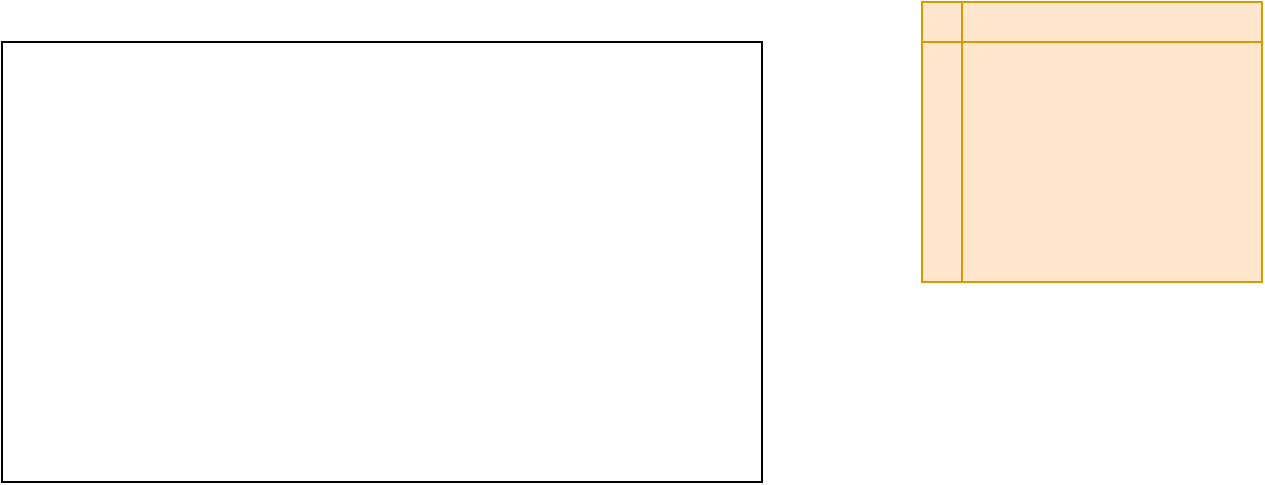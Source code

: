 <mxfile version="28.0.5">
  <diagram name="Page-1" id="W63ei6OGB1Y2sJLj1R83">
    <mxGraphModel dx="872" dy="445" grid="1" gridSize="10" guides="1" tooltips="1" connect="1" arrows="1" fold="1" page="1" pageScale="1" pageWidth="850" pageHeight="1100" math="0" shadow="0">
      <root>
        <mxCell id="0" />
        <mxCell id="1" parent="0" />
        <mxCell id="O_F1bog5rkoc6H-32SEh-1" value="" style="rounded=0;whiteSpace=wrap;html=1;" vertex="1" parent="1">
          <mxGeometry x="60" y="60" width="380" height="220" as="geometry" />
        </mxCell>
        <mxCell id="O_F1bog5rkoc6H-32SEh-2" value="" style="shape=internalStorage;whiteSpace=wrap;html=1;backgroundOutline=1;fillColor=#ffe6cc;strokeColor=#d79b00;" vertex="1" parent="1">
          <mxGeometry x="520" y="40" width="170" height="140" as="geometry" />
        </mxCell>
      </root>
    </mxGraphModel>
  </diagram>
</mxfile>
